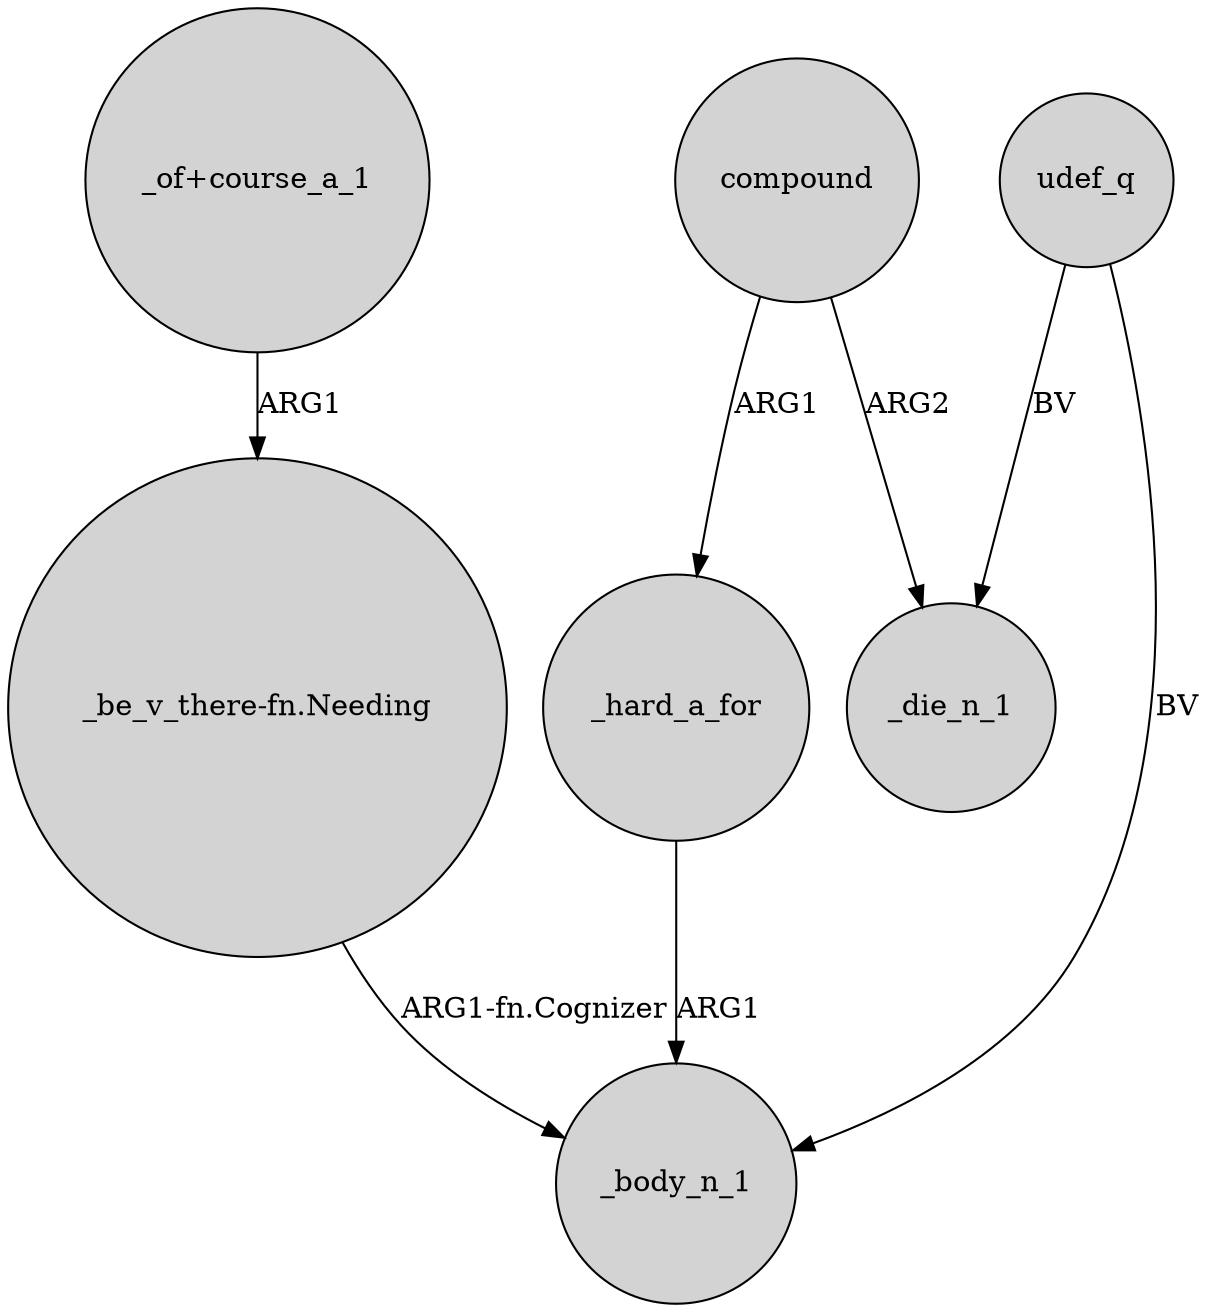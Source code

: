 digraph {
	node [shape=circle style=filled]
	"_of+course_a_1" -> "_be_v_there-fn.Needing" [label=ARG1]
	"_be_v_there-fn.Needing" -> _body_n_1 [label="ARG1-fn.Cognizer"]
	compound -> _die_n_1 [label=ARG2]
	compound -> _hard_a_for [label=ARG1]
	_hard_a_for -> _body_n_1 [label=ARG1]
	udef_q -> _body_n_1 [label=BV]
	udef_q -> _die_n_1 [label=BV]
}
